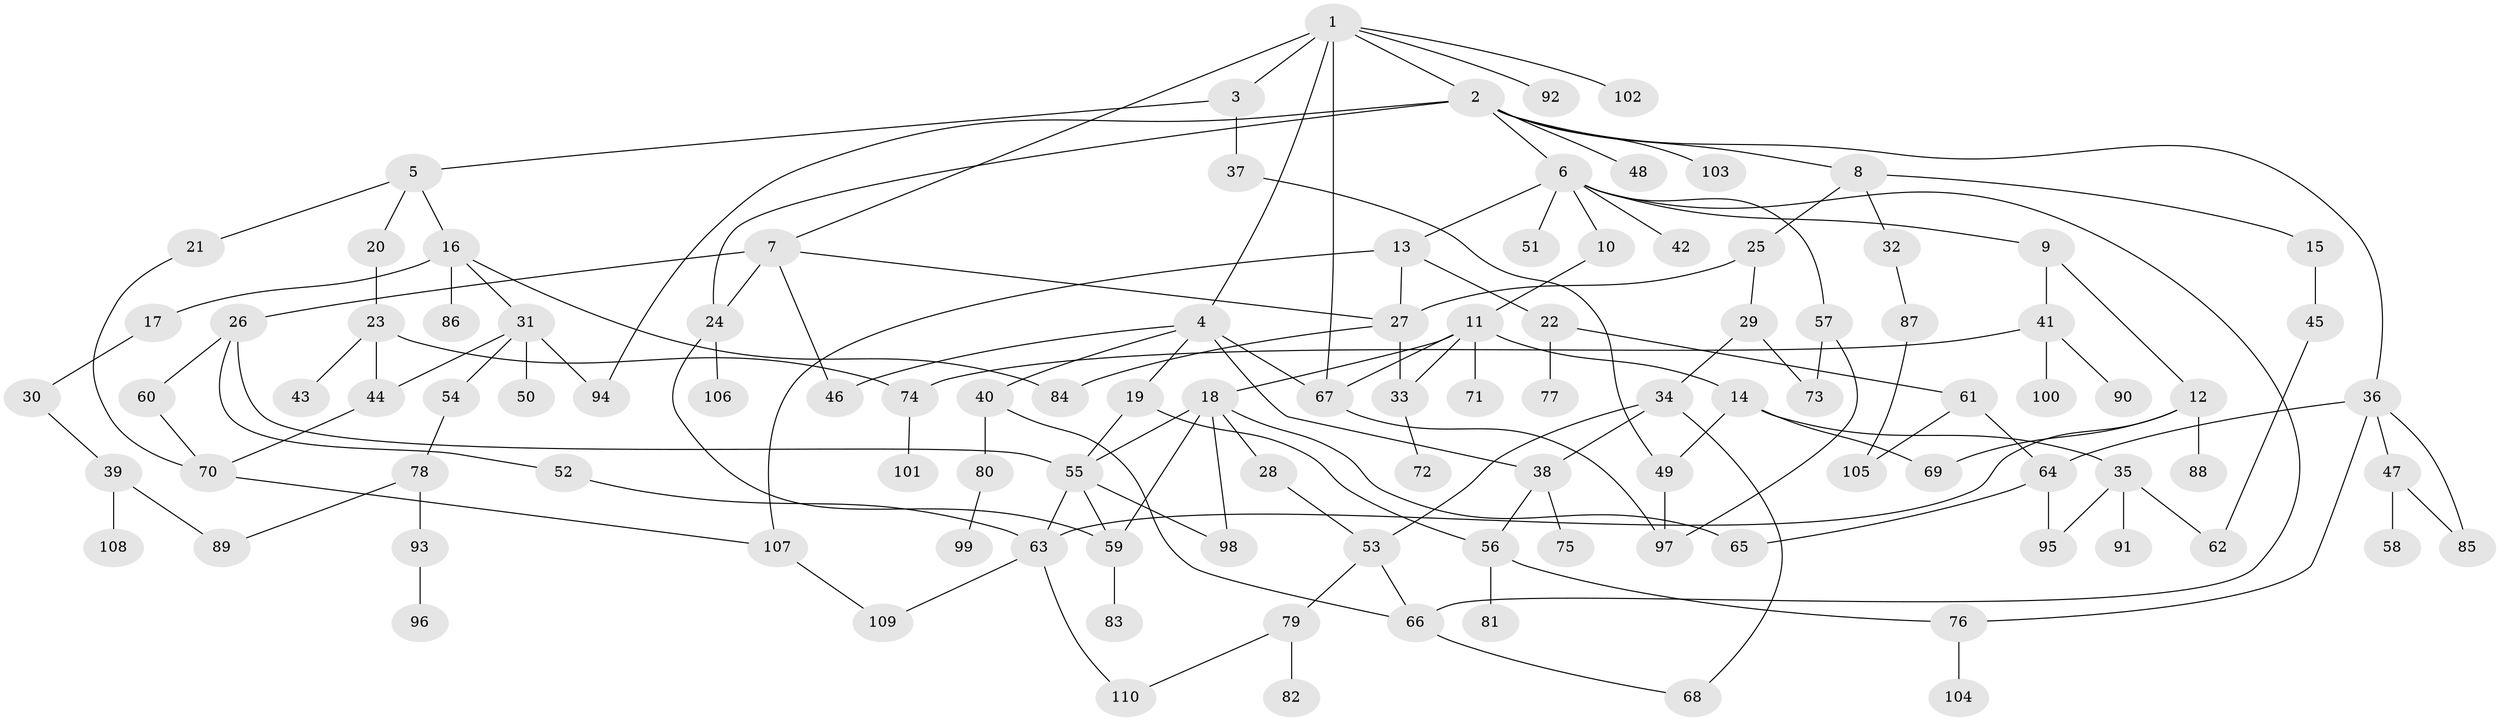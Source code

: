 // Generated by graph-tools (version 1.1) at 2025/34/03/09/25 02:34:19]
// undirected, 110 vertices, 151 edges
graph export_dot {
graph [start="1"]
  node [color=gray90,style=filled];
  1;
  2;
  3;
  4;
  5;
  6;
  7;
  8;
  9;
  10;
  11;
  12;
  13;
  14;
  15;
  16;
  17;
  18;
  19;
  20;
  21;
  22;
  23;
  24;
  25;
  26;
  27;
  28;
  29;
  30;
  31;
  32;
  33;
  34;
  35;
  36;
  37;
  38;
  39;
  40;
  41;
  42;
  43;
  44;
  45;
  46;
  47;
  48;
  49;
  50;
  51;
  52;
  53;
  54;
  55;
  56;
  57;
  58;
  59;
  60;
  61;
  62;
  63;
  64;
  65;
  66;
  67;
  68;
  69;
  70;
  71;
  72;
  73;
  74;
  75;
  76;
  77;
  78;
  79;
  80;
  81;
  82;
  83;
  84;
  85;
  86;
  87;
  88;
  89;
  90;
  91;
  92;
  93;
  94;
  95;
  96;
  97;
  98;
  99;
  100;
  101;
  102;
  103;
  104;
  105;
  106;
  107;
  108;
  109;
  110;
  1 -- 2;
  1 -- 3;
  1 -- 4;
  1 -- 7;
  1 -- 67;
  1 -- 92;
  1 -- 102;
  2 -- 6;
  2 -- 8;
  2 -- 36;
  2 -- 48;
  2 -- 94;
  2 -- 103;
  2 -- 24;
  3 -- 5;
  3 -- 37;
  4 -- 19;
  4 -- 38;
  4 -- 40;
  4 -- 46;
  4 -- 67;
  5 -- 16;
  5 -- 20;
  5 -- 21;
  6 -- 9;
  6 -- 10;
  6 -- 13;
  6 -- 42;
  6 -- 51;
  6 -- 57;
  6 -- 66;
  7 -- 24;
  7 -- 26;
  7 -- 27;
  7 -- 46;
  8 -- 15;
  8 -- 25;
  8 -- 32;
  9 -- 12;
  9 -- 41;
  10 -- 11;
  11 -- 14;
  11 -- 18;
  11 -- 33;
  11 -- 71;
  11 -- 67;
  12 -- 88;
  12 -- 69;
  12 -- 63;
  13 -- 22;
  13 -- 107;
  13 -- 27;
  14 -- 35;
  14 -- 49;
  14 -- 69;
  15 -- 45;
  16 -- 17;
  16 -- 31;
  16 -- 84;
  16 -- 86;
  17 -- 30;
  18 -- 28;
  18 -- 59;
  18 -- 98;
  18 -- 65;
  18 -- 55;
  19 -- 55;
  19 -- 56;
  20 -- 23;
  21 -- 70;
  22 -- 61;
  22 -- 77;
  23 -- 43;
  23 -- 44;
  23 -- 74;
  24 -- 106;
  24 -- 59;
  25 -- 29;
  25 -- 27;
  26 -- 52;
  26 -- 55;
  26 -- 60;
  27 -- 33;
  27 -- 84;
  28 -- 53;
  29 -- 34;
  29 -- 73;
  30 -- 39;
  31 -- 50;
  31 -- 54;
  31 -- 44;
  31 -- 94;
  32 -- 87;
  33 -- 72;
  34 -- 68;
  34 -- 38;
  34 -- 53;
  35 -- 62;
  35 -- 91;
  35 -- 95;
  36 -- 47;
  36 -- 76;
  36 -- 85;
  36 -- 64;
  37 -- 49;
  38 -- 56;
  38 -- 75;
  39 -- 108;
  39 -- 89;
  40 -- 80;
  40 -- 66;
  41 -- 90;
  41 -- 100;
  41 -- 74;
  44 -- 70;
  45 -- 62;
  47 -- 58;
  47 -- 85;
  49 -- 97;
  52 -- 63;
  53 -- 79;
  53 -- 66;
  54 -- 78;
  55 -- 59;
  55 -- 98;
  55 -- 63;
  56 -- 81;
  56 -- 76;
  57 -- 73;
  57 -- 97;
  59 -- 83;
  60 -- 70;
  61 -- 64;
  61 -- 105;
  63 -- 109;
  63 -- 110;
  64 -- 65;
  64 -- 95;
  66 -- 68;
  67 -- 97;
  70 -- 107;
  74 -- 101;
  76 -- 104;
  78 -- 89;
  78 -- 93;
  79 -- 82;
  79 -- 110;
  80 -- 99;
  87 -- 105;
  93 -- 96;
  107 -- 109;
}
